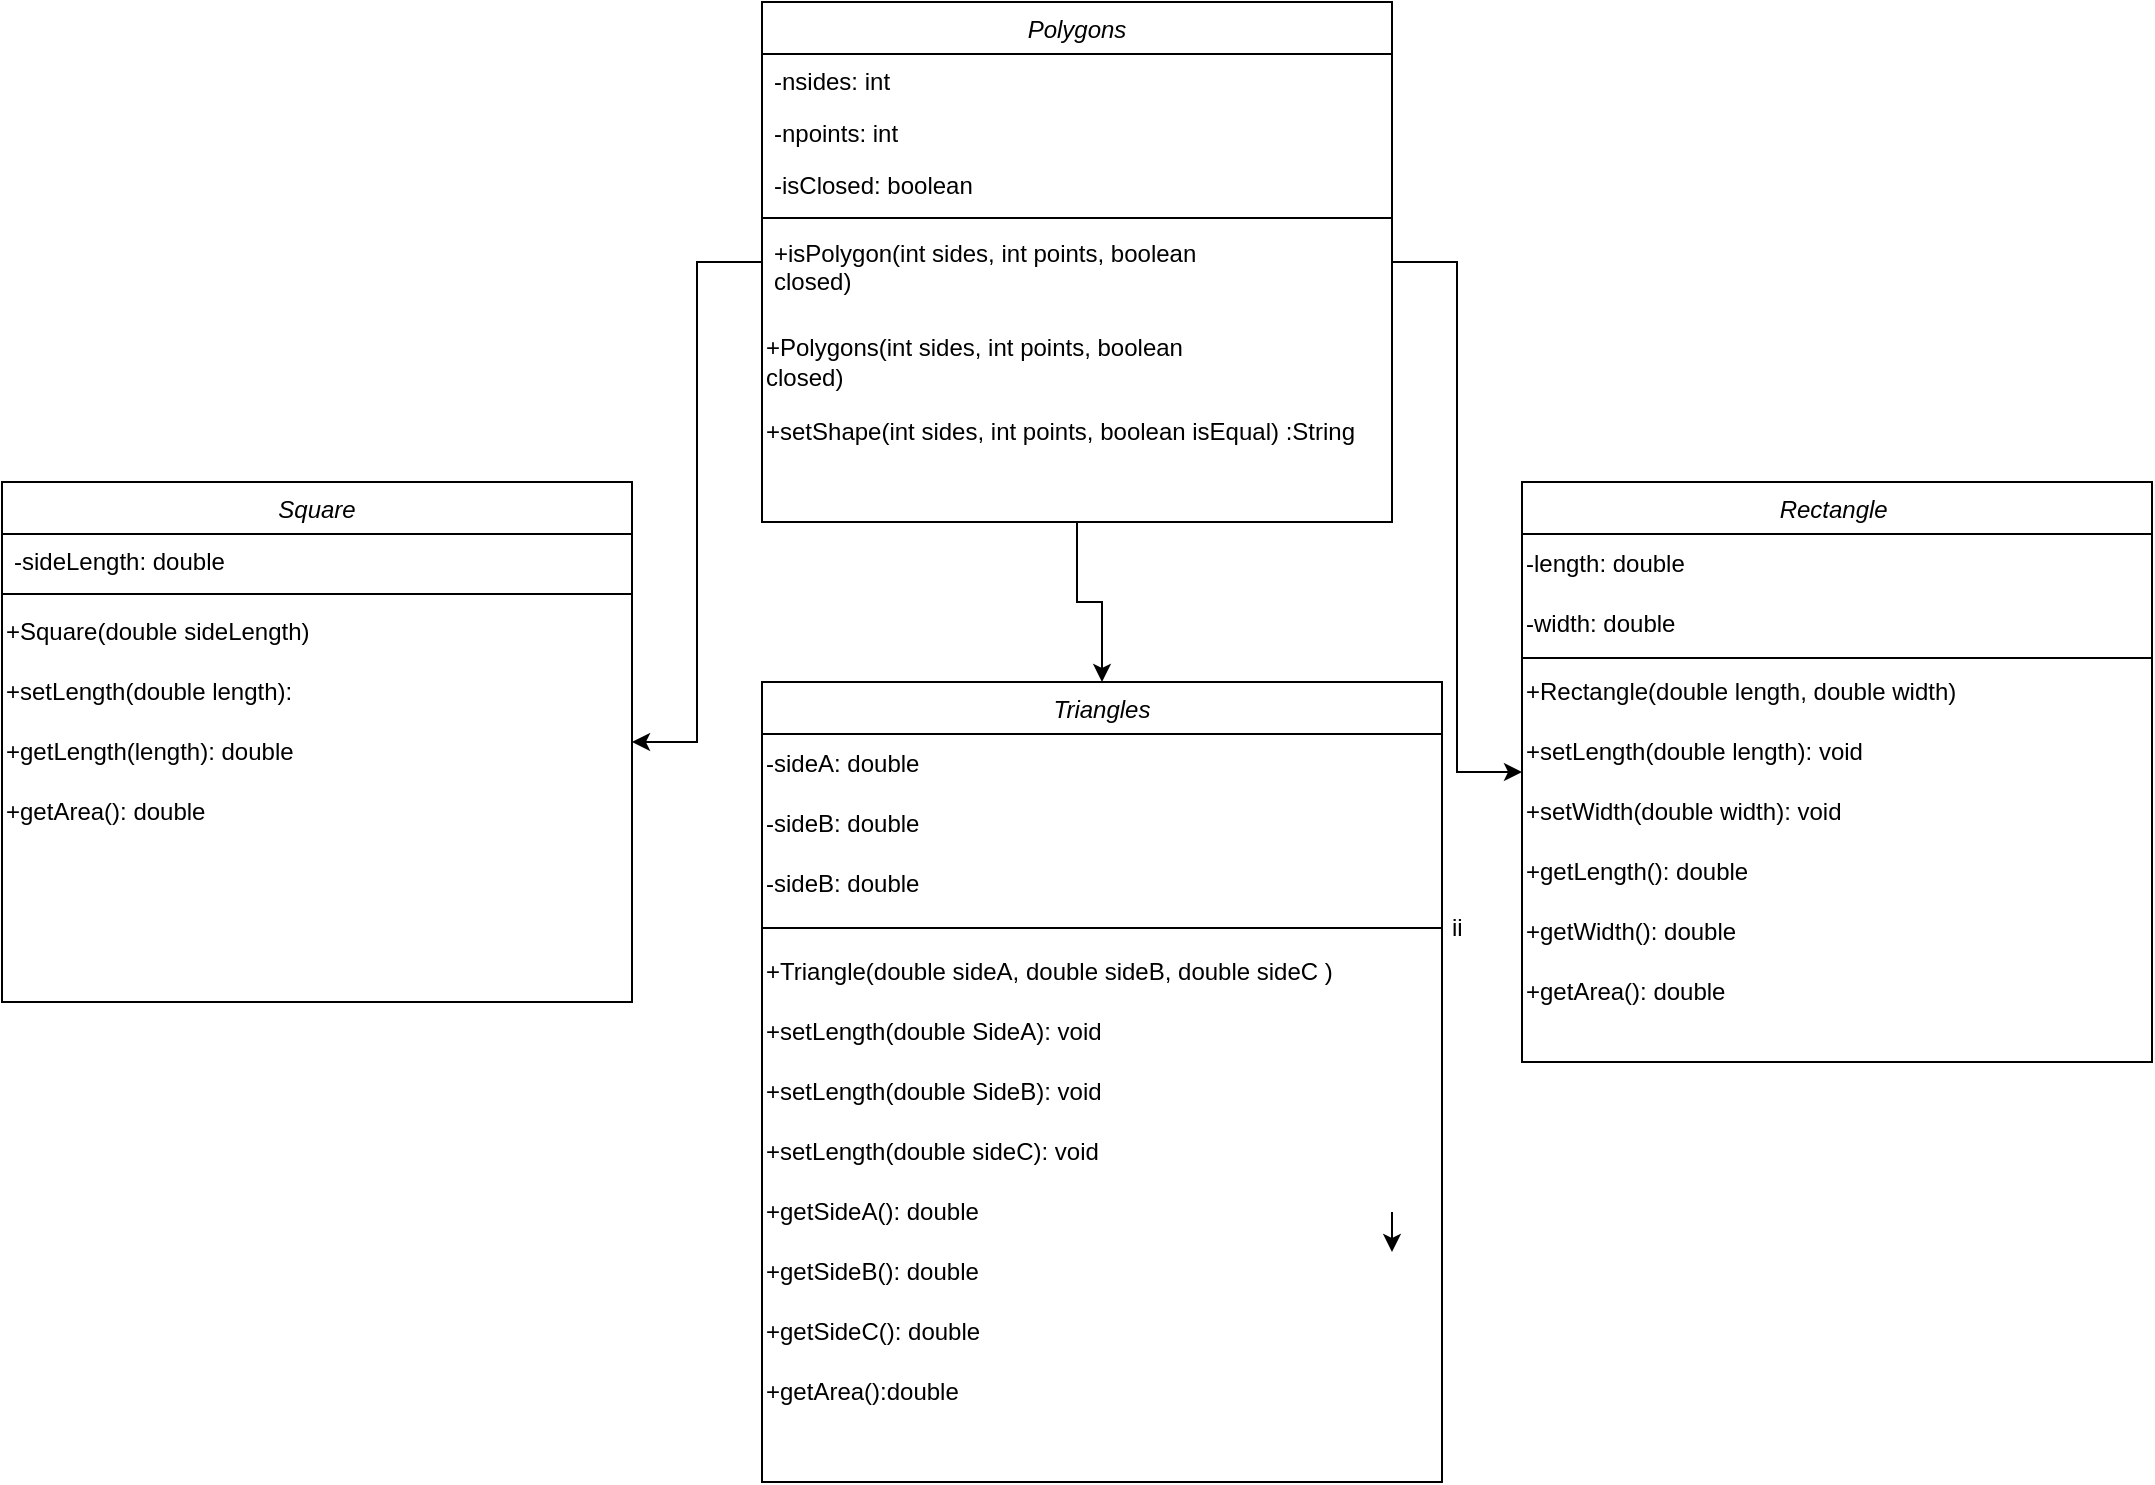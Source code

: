 <mxfile version="22.0.8" type="github">
  <diagram id="C5RBs43oDa-KdzZeNtuy" name="Page-1">
    <mxGraphModel dx="2261" dy="768" grid="1" gridSize="10" guides="1" tooltips="1" connect="1" arrows="1" fold="1" page="1" pageScale="1" pageWidth="827" pageHeight="1169" math="0" shadow="0">
      <root>
        <mxCell id="WIyWlLk6GJQsqaUBKTNV-0" />
        <mxCell id="WIyWlLk6GJQsqaUBKTNV-1" parent="WIyWlLk6GJQsqaUBKTNV-0" />
        <mxCell id="453SNKtxIY8DV9hTg-n_-10" value="" style="edgeStyle=orthogonalEdgeStyle;rounded=0;orthogonalLoop=1;jettySize=auto;html=1;" parent="WIyWlLk6GJQsqaUBKTNV-1" source="zkfFHV4jXpPFQw0GAbJ--0" target="453SNKtxIY8DV9hTg-n_-2" edge="1">
          <mxGeometry relative="1" as="geometry" />
        </mxCell>
        <mxCell id="453SNKtxIY8DV9hTg-n_-23" value="" style="edgeStyle=orthogonalEdgeStyle;rounded=0;orthogonalLoop=1;jettySize=auto;html=1;" parent="WIyWlLk6GJQsqaUBKTNV-1" source="zkfFHV4jXpPFQw0GAbJ--0" target="453SNKtxIY8DV9hTg-n_-15" edge="1">
          <mxGeometry relative="1" as="geometry" />
        </mxCell>
        <mxCell id="453SNKtxIY8DV9hTg-n_-32" value="" style="edgeStyle=orthogonalEdgeStyle;rounded=0;orthogonalLoop=1;jettySize=auto;html=1;" parent="WIyWlLk6GJQsqaUBKTNV-1" source="zkfFHV4jXpPFQw0GAbJ--0" target="453SNKtxIY8DV9hTg-n_-24" edge="1">
          <mxGeometry relative="1" as="geometry" />
        </mxCell>
        <mxCell id="zkfFHV4jXpPFQw0GAbJ--0" value="Polygons" style="swimlane;fontStyle=2;align=center;verticalAlign=top;childLayout=stackLayout;horizontal=1;startSize=26;horizontalStack=0;resizeParent=1;resizeLast=0;collapsible=1;marginBottom=0;rounded=0;shadow=0;strokeWidth=1;" parent="WIyWlLk6GJQsqaUBKTNV-1" vertex="1">
          <mxGeometry x="180" y="110" width="315" height="260" as="geometry">
            <mxRectangle x="230" y="140" width="160" height="26" as="alternateBounds" />
          </mxGeometry>
        </mxCell>
        <mxCell id="zkfFHV4jXpPFQw0GAbJ--1" value="-nsides: int" style="text;align=left;verticalAlign=top;spacingLeft=4;spacingRight=4;overflow=hidden;rotatable=0;points=[[0,0.5],[1,0.5]];portConstraint=eastwest;" parent="zkfFHV4jXpPFQw0GAbJ--0" vertex="1">
          <mxGeometry y="26" width="315" height="26" as="geometry" />
        </mxCell>
        <mxCell id="zkfFHV4jXpPFQw0GAbJ--2" value="-npoints: int" style="text;align=left;verticalAlign=top;spacingLeft=4;spacingRight=4;overflow=hidden;rotatable=0;points=[[0,0.5],[1,0.5]];portConstraint=eastwest;rounded=0;shadow=0;html=0;" parent="zkfFHV4jXpPFQw0GAbJ--0" vertex="1">
          <mxGeometry y="52" width="315" height="26" as="geometry" />
        </mxCell>
        <mxCell id="zkfFHV4jXpPFQw0GAbJ--3" value="-isClosed: boolean" style="text;align=left;verticalAlign=top;spacingLeft=4;spacingRight=4;overflow=hidden;rotatable=0;points=[[0,0.5],[1,0.5]];portConstraint=eastwest;rounded=0;shadow=0;html=0;" parent="zkfFHV4jXpPFQw0GAbJ--0" vertex="1">
          <mxGeometry y="78" width="315" height="26" as="geometry" />
        </mxCell>
        <mxCell id="zkfFHV4jXpPFQw0GAbJ--4" value="" style="line;html=1;strokeWidth=1;align=left;verticalAlign=middle;spacingTop=-1;spacingLeft=3;spacingRight=3;rotatable=0;labelPosition=right;points=[];portConstraint=eastwest;" parent="zkfFHV4jXpPFQw0GAbJ--0" vertex="1">
          <mxGeometry y="104" width="315" height="8" as="geometry" />
        </mxCell>
        <mxCell id="zkfFHV4jXpPFQw0GAbJ--5" value="+isPolygon(int sides, int points, boolean &#xa;closed)" style="text;align=left;verticalAlign=top;spacingLeft=4;spacingRight=4;overflow=hidden;rotatable=0;points=[[0,0.5],[1,0.5]];portConstraint=eastwest;" parent="zkfFHV4jXpPFQw0GAbJ--0" vertex="1">
          <mxGeometry y="112" width="315" height="48" as="geometry" />
        </mxCell>
        <mxCell id="453SNKtxIY8DV9hTg-n_-0" value="&lt;div style=&quot;&quot;&gt;&lt;span style=&quot;background-color: initial;&quot;&gt;+Polygons(int sides, int points, boolean&amp;nbsp;&lt;/span&gt;&lt;/div&gt;closed)" style="text;html=1;align=left;verticalAlign=middle;resizable=0;points=[];autosize=1;strokeColor=none;fillColor=none;" parent="zkfFHV4jXpPFQw0GAbJ--0" vertex="1">
          <mxGeometry y="160" width="315" height="40" as="geometry" />
        </mxCell>
        <mxCell id="453SNKtxIY8DV9hTg-n_-1" value="+setShape(int sides, int points, boolean isEqual) :String" style="text;html=1;align=left;verticalAlign=middle;resizable=0;points=[];autosize=1;strokeColor=none;fillColor=none;" parent="zkfFHV4jXpPFQw0GAbJ--0" vertex="1">
          <mxGeometry y="200" width="315" height="30" as="geometry" />
        </mxCell>
        <mxCell id="453SNKtxIY8DV9hTg-n_-2" value="Rectangle " style="swimlane;fontStyle=2;align=center;verticalAlign=top;childLayout=stackLayout;horizontal=1;startSize=26;horizontalStack=0;resizeParent=1;resizeLast=0;collapsible=1;marginBottom=0;rounded=0;shadow=0;strokeWidth=1;" parent="WIyWlLk6GJQsqaUBKTNV-1" vertex="1">
          <mxGeometry x="560" y="350" width="315" height="290" as="geometry">
            <mxRectangle x="230" y="140" width="160" height="26" as="alternateBounds" />
          </mxGeometry>
        </mxCell>
        <mxCell id="453SNKtxIY8DV9hTg-n_-8" value="-length: double&amp;nbsp;&lt;br&gt;&lt;div style=&quot;&quot;&gt;&lt;/div&gt;" style="text;html=1;align=left;verticalAlign=middle;resizable=0;points=[];autosize=1;strokeColor=none;fillColor=none;" parent="453SNKtxIY8DV9hTg-n_-2" vertex="1">
          <mxGeometry y="26" width="315" height="30" as="geometry" />
        </mxCell>
        <mxCell id="453SNKtxIY8DV9hTg-n_-34" value="-width: double" style="text;html=1;align=left;verticalAlign=middle;resizable=0;points=[];autosize=1;strokeColor=none;fillColor=none;" parent="453SNKtxIY8DV9hTg-n_-2" vertex="1">
          <mxGeometry y="56" width="315" height="30" as="geometry" />
        </mxCell>
        <mxCell id="453SNKtxIY8DV9hTg-n_-6" value="" style="line;html=1;strokeWidth=1;align=left;verticalAlign=middle;spacingTop=-1;spacingLeft=3;spacingRight=3;rotatable=0;labelPosition=right;points=[];portConstraint=eastwest;" parent="453SNKtxIY8DV9hTg-n_-2" vertex="1">
          <mxGeometry y="86" width="315" height="4" as="geometry" />
        </mxCell>
        <mxCell id="kH-M2oWEsx230pL1G7Bz-0" value="+Rectangle(double length, double width)" style="text;html=1;align=left;verticalAlign=middle;resizable=0;points=[];autosize=1;strokeColor=none;fillColor=none;" vertex="1" parent="453SNKtxIY8DV9hTg-n_-2">
          <mxGeometry y="90" width="315" height="30" as="geometry" />
        </mxCell>
        <mxCell id="kH-M2oWEsx230pL1G7Bz-1" value="+setLength(double length): void" style="text;html=1;align=left;verticalAlign=middle;resizable=0;points=[];autosize=1;strokeColor=none;fillColor=none;" vertex="1" parent="453SNKtxIY8DV9hTg-n_-2">
          <mxGeometry y="120" width="315" height="30" as="geometry" />
        </mxCell>
        <mxCell id="kH-M2oWEsx230pL1G7Bz-2" value="+setWidth(double width): void" style="text;html=1;align=left;verticalAlign=middle;resizable=0;points=[];autosize=1;strokeColor=none;fillColor=none;" vertex="1" parent="453SNKtxIY8DV9hTg-n_-2">
          <mxGeometry y="150" width="315" height="30" as="geometry" />
        </mxCell>
        <mxCell id="kH-M2oWEsx230pL1G7Bz-3" value="+getLength(): double" style="text;html=1;align=left;verticalAlign=middle;resizable=0;points=[];autosize=1;strokeColor=none;fillColor=none;" vertex="1" parent="453SNKtxIY8DV9hTg-n_-2">
          <mxGeometry y="180" width="315" height="30" as="geometry" />
        </mxCell>
        <mxCell id="kH-M2oWEsx230pL1G7Bz-4" value="+getWidth(): double" style="text;html=1;align=left;verticalAlign=middle;resizable=0;points=[];autosize=1;strokeColor=none;fillColor=none;" vertex="1" parent="453SNKtxIY8DV9hTg-n_-2">
          <mxGeometry y="210" width="315" height="30" as="geometry" />
        </mxCell>
        <mxCell id="kH-M2oWEsx230pL1G7Bz-5" value="+getArea(): double" style="text;html=1;align=left;verticalAlign=middle;resizable=0;points=[];autosize=1;strokeColor=none;fillColor=none;" vertex="1" parent="453SNKtxIY8DV9hTg-n_-2">
          <mxGeometry y="240" width="315" height="30" as="geometry" />
        </mxCell>
        <mxCell id="453SNKtxIY8DV9hTg-n_-15" value="Square" style="swimlane;fontStyle=2;align=center;verticalAlign=top;childLayout=stackLayout;horizontal=1;startSize=26;horizontalStack=0;resizeParent=1;resizeLast=0;collapsible=1;marginBottom=0;rounded=0;shadow=0;strokeWidth=1;" parent="WIyWlLk6GJQsqaUBKTNV-1" vertex="1">
          <mxGeometry x="-200" y="350" width="315" height="260" as="geometry">
            <mxRectangle x="230" y="140" width="160" height="26" as="alternateBounds" />
          </mxGeometry>
        </mxCell>
        <mxCell id="453SNKtxIY8DV9hTg-n_-16" value="-sideLength: double" style="text;align=left;verticalAlign=top;spacingLeft=4;spacingRight=4;overflow=hidden;rotatable=0;points=[[0,0.5],[1,0.5]];portConstraint=eastwest;" parent="453SNKtxIY8DV9hTg-n_-15" vertex="1">
          <mxGeometry y="26" width="315" height="26" as="geometry" />
        </mxCell>
        <mxCell id="453SNKtxIY8DV9hTg-n_-19" value="" style="line;html=1;strokeWidth=1;align=left;verticalAlign=middle;spacingTop=-1;spacingLeft=3;spacingRight=3;rotatable=0;labelPosition=right;points=[];portConstraint=eastwest;" parent="453SNKtxIY8DV9hTg-n_-15" vertex="1">
          <mxGeometry y="52" width="315" height="8" as="geometry" />
        </mxCell>
        <mxCell id="453SNKtxIY8DV9hTg-n_-21" value="+Square(double sideLength)&lt;div style=&quot;&quot;&gt;&lt;/div&gt;" style="text;html=1;align=left;verticalAlign=middle;resizable=0;points=[];autosize=1;strokeColor=none;fillColor=none;" parent="453SNKtxIY8DV9hTg-n_-15" vertex="1">
          <mxGeometry y="60" width="315" height="30" as="geometry" />
        </mxCell>
        <mxCell id="kH-M2oWEsx230pL1G7Bz-20" value="+setLength(double length):&amp;nbsp;" style="text;html=1;align=left;verticalAlign=middle;resizable=0;points=[];autosize=1;strokeColor=none;fillColor=none;" vertex="1" parent="453SNKtxIY8DV9hTg-n_-15">
          <mxGeometry y="90" width="315" height="30" as="geometry" />
        </mxCell>
        <mxCell id="kH-M2oWEsx230pL1G7Bz-21" value="+getLength(length): double" style="text;html=1;align=left;verticalAlign=middle;resizable=0;points=[];autosize=1;strokeColor=none;fillColor=none;" vertex="1" parent="453SNKtxIY8DV9hTg-n_-15">
          <mxGeometry y="120" width="315" height="30" as="geometry" />
        </mxCell>
        <mxCell id="kH-M2oWEsx230pL1G7Bz-22" value="+getArea(): double" style="text;html=1;align=left;verticalAlign=middle;resizable=0;points=[];autosize=1;strokeColor=none;fillColor=none;" vertex="1" parent="453SNKtxIY8DV9hTg-n_-15">
          <mxGeometry y="150" width="315" height="30" as="geometry" />
        </mxCell>
        <mxCell id="453SNKtxIY8DV9hTg-n_-24" value="Triangles" style="swimlane;fontStyle=2;align=center;verticalAlign=top;childLayout=stackLayout;horizontal=1;startSize=26;horizontalStack=0;resizeParent=1;resizeLast=0;collapsible=1;marginBottom=0;rounded=0;shadow=0;strokeWidth=1;" parent="WIyWlLk6GJQsqaUBKTNV-1" vertex="1">
          <mxGeometry x="180" y="450" width="340" height="400" as="geometry">
            <mxRectangle x="230" y="140" width="160" height="26" as="alternateBounds" />
          </mxGeometry>
        </mxCell>
        <mxCell id="453SNKtxIY8DV9hTg-n_-33" value="-sideA: double" style="text;html=1;align=left;verticalAlign=middle;resizable=0;points=[];autosize=1;strokeColor=none;fillColor=none;" parent="453SNKtxIY8DV9hTg-n_-24" vertex="1">
          <mxGeometry y="26" width="340" height="30" as="geometry" />
        </mxCell>
        <mxCell id="kH-M2oWEsx230pL1G7Bz-6" value="-sideB: double" style="text;html=1;align=left;verticalAlign=middle;resizable=0;points=[];autosize=1;strokeColor=none;fillColor=none;" vertex="1" parent="453SNKtxIY8DV9hTg-n_-24">
          <mxGeometry y="56" width="340" height="30" as="geometry" />
        </mxCell>
        <mxCell id="kH-M2oWEsx230pL1G7Bz-7" value="-sideB: double" style="text;html=1;align=left;verticalAlign=middle;resizable=0;points=[];autosize=1;strokeColor=none;fillColor=none;" vertex="1" parent="453SNKtxIY8DV9hTg-n_-24">
          <mxGeometry y="86" width="340" height="30" as="geometry" />
        </mxCell>
        <mxCell id="453SNKtxIY8DV9hTg-n_-28" value="ii" style="line;html=1;strokeWidth=1;align=left;verticalAlign=middle;spacingTop=-1;spacingLeft=3;spacingRight=3;rotatable=0;labelPosition=right;points=[];portConstraint=eastwest;" parent="453SNKtxIY8DV9hTg-n_-24" vertex="1">
          <mxGeometry y="116" width="340" height="14" as="geometry" />
        </mxCell>
        <mxCell id="453SNKtxIY8DV9hTg-n_-30" value="+Triangle(double sideA, double sideB, double sideC )&lt;div style=&quot;&quot;&gt;&lt;/div&gt;" style="text;html=1;align=left;verticalAlign=middle;resizable=0;points=[];autosize=1;strokeColor=none;fillColor=none;" parent="453SNKtxIY8DV9hTg-n_-24" vertex="1">
          <mxGeometry y="130" width="340" height="30" as="geometry" />
        </mxCell>
        <mxCell id="kH-M2oWEsx230pL1G7Bz-9" style="edgeStyle=orthogonalEdgeStyle;rounded=0;orthogonalLoop=1;jettySize=auto;html=1;" edge="1" parent="453SNKtxIY8DV9hTg-n_-24">
          <mxGeometry relative="1" as="geometry">
            <mxPoint x="315" y="265" as="sourcePoint" />
            <mxPoint x="315" y="285" as="targetPoint" />
          </mxGeometry>
        </mxCell>
        <mxCell id="kH-M2oWEsx230pL1G7Bz-13" value="+setLength(double SideA): void" style="text;html=1;align=left;verticalAlign=middle;resizable=0;points=[];autosize=1;strokeColor=none;fillColor=none;" vertex="1" parent="453SNKtxIY8DV9hTg-n_-24">
          <mxGeometry y="160" width="340" height="30" as="geometry" />
        </mxCell>
        <mxCell id="kH-M2oWEsx230pL1G7Bz-14" value="+setLength(double SideB): void" style="text;html=1;align=left;verticalAlign=middle;resizable=0;points=[];autosize=1;strokeColor=none;fillColor=none;" vertex="1" parent="453SNKtxIY8DV9hTg-n_-24">
          <mxGeometry y="190" width="340" height="30" as="geometry" />
        </mxCell>
        <mxCell id="kH-M2oWEsx230pL1G7Bz-15" value="+setLength(double sideC): void" style="text;html=1;align=left;verticalAlign=middle;resizable=0;points=[];autosize=1;strokeColor=none;fillColor=none;" vertex="1" parent="453SNKtxIY8DV9hTg-n_-24">
          <mxGeometry y="220" width="340" height="30" as="geometry" />
        </mxCell>
        <mxCell id="kH-M2oWEsx230pL1G7Bz-16" value="+getSideA(): double" style="text;html=1;align=left;verticalAlign=middle;resizable=0;points=[];autosize=1;strokeColor=none;fillColor=none;" vertex="1" parent="453SNKtxIY8DV9hTg-n_-24">
          <mxGeometry y="250" width="340" height="30" as="geometry" />
        </mxCell>
        <mxCell id="kH-M2oWEsx230pL1G7Bz-17" value="+getSideB(): double" style="text;html=1;align=left;verticalAlign=middle;resizable=0;points=[];autosize=1;strokeColor=none;fillColor=none;" vertex="1" parent="453SNKtxIY8DV9hTg-n_-24">
          <mxGeometry y="280" width="340" height="30" as="geometry" />
        </mxCell>
        <mxCell id="kH-M2oWEsx230pL1G7Bz-18" value="+getSideC(): double" style="text;html=1;align=left;verticalAlign=middle;resizable=0;points=[];autosize=1;strokeColor=none;fillColor=none;" vertex="1" parent="453SNKtxIY8DV9hTg-n_-24">
          <mxGeometry y="310" width="340" height="30" as="geometry" />
        </mxCell>
        <mxCell id="kH-M2oWEsx230pL1G7Bz-19" value="+getArea():double" style="text;html=1;align=left;verticalAlign=middle;resizable=0;points=[];autosize=1;strokeColor=none;fillColor=none;" vertex="1" parent="453SNKtxIY8DV9hTg-n_-24">
          <mxGeometry y="340" width="340" height="30" as="geometry" />
        </mxCell>
      </root>
    </mxGraphModel>
  </diagram>
</mxfile>
